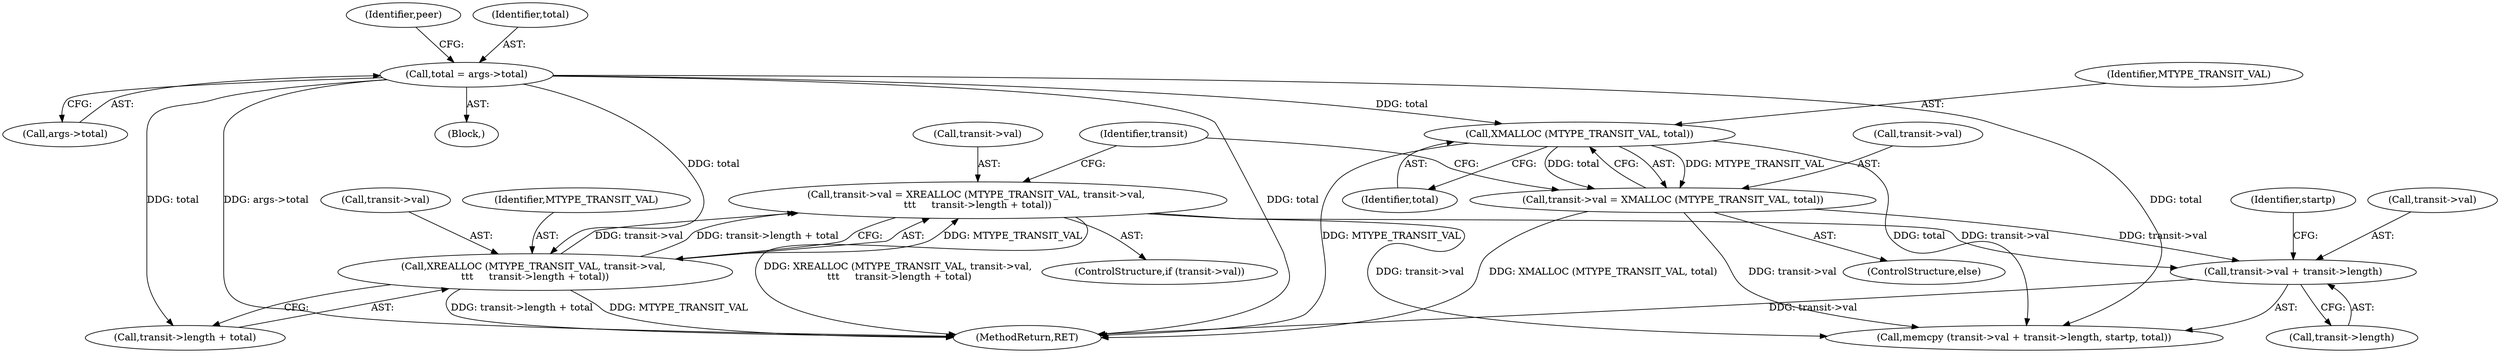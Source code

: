 digraph "0_savannah_8794e8d229dc9fe29ea31424883433d4880ef408@pointer" {
"1000249" [label="(Call,transit->val + transit->length)"];
"1000226" [label="(Call,transit->val = XREALLOC (MTYPE_TRANSIT_VAL, transit->val, \n\t\t\t     transit->length + total))"];
"1000230" [label="(Call,XREALLOC (MTYPE_TRANSIT_VAL, transit->val, \n\t\t\t     transit->length + total))"];
"1000109" [label="(Call,total = args->total)"];
"1000241" [label="(Call,transit->val = XMALLOC (MTYPE_TRANSIT_VAL, total))"];
"1000245" [label="(Call,XMALLOC (MTYPE_TRANSIT_VAL, total))"];
"1000117" [label="(Identifier,peer)"];
"1000240" [label="(ControlStructure,else)"];
"1000248" [label="(Call,memcpy (transit->val + transit->length, startp, total))"];
"1000226" [label="(Call,transit->val = XREALLOC (MTYPE_TRANSIT_VAL, transit->val, \n\t\t\t     transit->length + total))"];
"1000222" [label="(ControlStructure,if (transit->val))"];
"1000232" [label="(Call,transit->val)"];
"1000111" [label="(Call,args->total)"];
"1000256" [label="(Identifier,startp)"];
"1000230" [label="(Call,XREALLOC (MTYPE_TRANSIT_VAL, transit->val, \n\t\t\t     transit->length + total))"];
"1000251" [label="(Identifier,transit)"];
"1000241" [label="(Call,transit->val = XMALLOC (MTYPE_TRANSIT_VAL, total))"];
"1000231" [label="(Identifier,MTYPE_TRANSIT_VAL)"];
"1000247" [label="(Identifier,total)"];
"1000235" [label="(Call,transit->length + total)"];
"1000242" [label="(Call,transit->val)"];
"1000227" [label="(Call,transit->val)"];
"1000250" [label="(Call,transit->val)"];
"1000245" [label="(Call,XMALLOC (MTYPE_TRANSIT_VAL, total))"];
"1000107" [label="(Block,)"];
"1000246" [label="(Identifier,MTYPE_TRANSIT_VAL)"];
"1000253" [label="(Call,transit->length)"];
"1000109" [label="(Call,total = args->total)"];
"1000110" [label="(Identifier,total)"];
"1000265" [label="(MethodReturn,RET)"];
"1000249" [label="(Call,transit->val + transit->length)"];
"1000249" -> "1000248"  [label="AST: "];
"1000249" -> "1000253"  [label="CFG: "];
"1000250" -> "1000249"  [label="AST: "];
"1000253" -> "1000249"  [label="AST: "];
"1000256" -> "1000249"  [label="CFG: "];
"1000249" -> "1000265"  [label="DDG: transit->val"];
"1000226" -> "1000249"  [label="DDG: transit->val"];
"1000241" -> "1000249"  [label="DDG: transit->val"];
"1000226" -> "1000222"  [label="AST: "];
"1000226" -> "1000230"  [label="CFG: "];
"1000227" -> "1000226"  [label="AST: "];
"1000230" -> "1000226"  [label="AST: "];
"1000251" -> "1000226"  [label="CFG: "];
"1000226" -> "1000265"  [label="DDG: XREALLOC (MTYPE_TRANSIT_VAL, transit->val, \n\t\t\t     transit->length + total)"];
"1000230" -> "1000226"  [label="DDG: MTYPE_TRANSIT_VAL"];
"1000230" -> "1000226"  [label="DDG: transit->val"];
"1000230" -> "1000226"  [label="DDG: transit->length + total"];
"1000226" -> "1000248"  [label="DDG: transit->val"];
"1000230" -> "1000235"  [label="CFG: "];
"1000231" -> "1000230"  [label="AST: "];
"1000232" -> "1000230"  [label="AST: "];
"1000235" -> "1000230"  [label="AST: "];
"1000230" -> "1000265"  [label="DDG: transit->length + total"];
"1000230" -> "1000265"  [label="DDG: MTYPE_TRANSIT_VAL"];
"1000109" -> "1000230"  [label="DDG: total"];
"1000109" -> "1000107"  [label="AST: "];
"1000109" -> "1000111"  [label="CFG: "];
"1000110" -> "1000109"  [label="AST: "];
"1000111" -> "1000109"  [label="AST: "];
"1000117" -> "1000109"  [label="CFG: "];
"1000109" -> "1000265"  [label="DDG: total"];
"1000109" -> "1000265"  [label="DDG: args->total"];
"1000109" -> "1000235"  [label="DDG: total"];
"1000109" -> "1000245"  [label="DDG: total"];
"1000109" -> "1000248"  [label="DDG: total"];
"1000241" -> "1000240"  [label="AST: "];
"1000241" -> "1000245"  [label="CFG: "];
"1000242" -> "1000241"  [label="AST: "];
"1000245" -> "1000241"  [label="AST: "];
"1000251" -> "1000241"  [label="CFG: "];
"1000241" -> "1000265"  [label="DDG: XMALLOC (MTYPE_TRANSIT_VAL, total)"];
"1000245" -> "1000241"  [label="DDG: MTYPE_TRANSIT_VAL"];
"1000245" -> "1000241"  [label="DDG: total"];
"1000241" -> "1000248"  [label="DDG: transit->val"];
"1000245" -> "1000247"  [label="CFG: "];
"1000246" -> "1000245"  [label="AST: "];
"1000247" -> "1000245"  [label="AST: "];
"1000245" -> "1000265"  [label="DDG: MTYPE_TRANSIT_VAL"];
"1000245" -> "1000248"  [label="DDG: total"];
}
